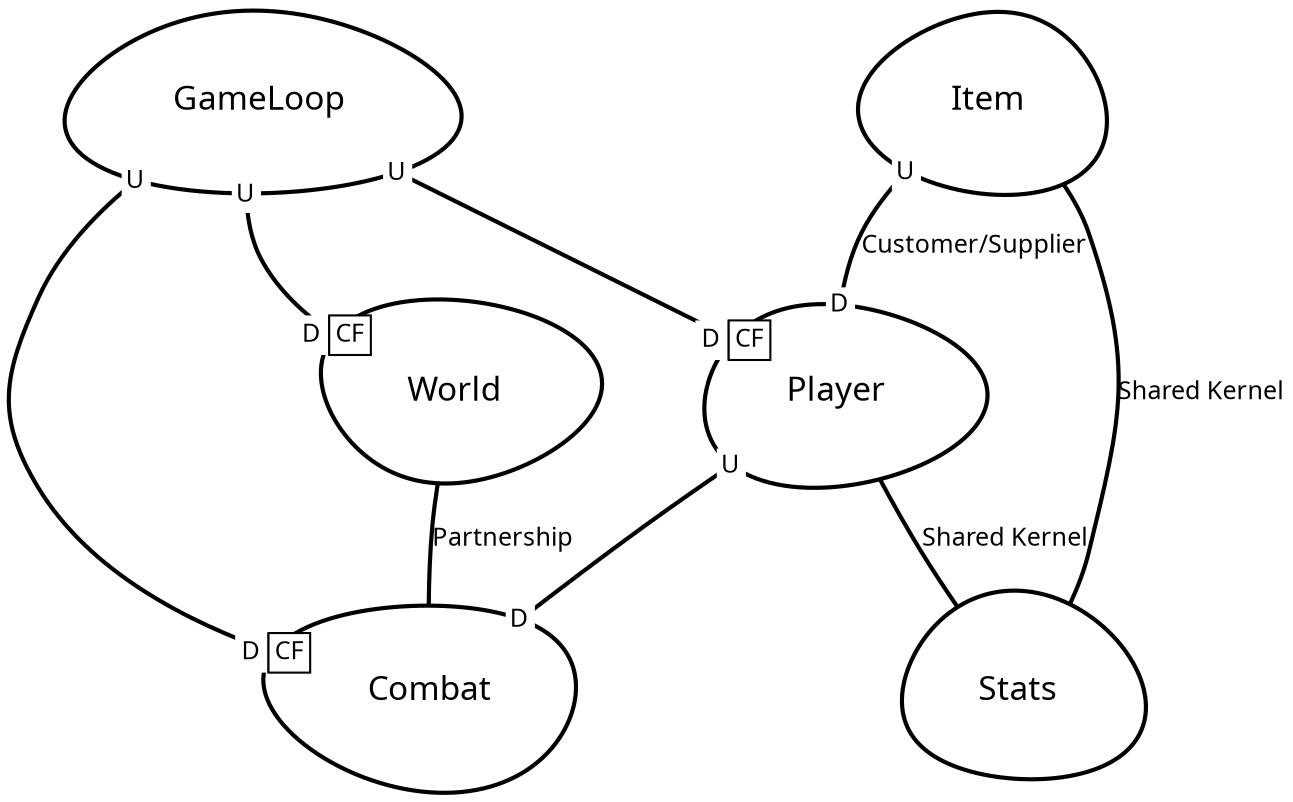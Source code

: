 digraph "ContextMapGraph" {
graph ["imagepath"="/tmp/GraphvizJava"]
"Combat" ["margin"="0.3","orientation"="311","shape"="egg","fontsize"="16","style"="bold","label"="Combat\n","fontname"="sans-serif"]
"GameLoop" ["margin"="0.3","orientation"="6","shape"="egg","fontsize"="16","style"="bold","label"="GameLoop\n","fontname"="sans-serif"]
"World" ["margin"="0.3","orientation"="165","shape"="egg","fontsize"="16","style"="bold","label"="World\n","fontname"="sans-serif"]
"Player" ["margin"="0.3","orientation"="25","shape"="egg","fontsize"="16","style"="bold","label"="Player\n","fontname"="sans-serif"]
"Stats" ["margin"="0.3","orientation"="122","shape"="egg","fontsize"="16","style"="bold","label"="Stats\n","fontname"="sans-serif"]
"Item" ["margin"="0.3","orientation"="343","shape"="egg","fontsize"="16","style"="bold","label"="Item\n","fontname"="sans-serif"]
"GameLoop" -> "World" ["headlabel"=<<table cellspacing="0" cellborder="1" border="0">
<tr><td bgcolor="white" sides="r">D</td><td sides="trbl" bgcolor="white"><font>CF</font></td></tr>
</table>>,"labeldistance"="0","fontsize"="12","taillabel"=<<table cellspacing="0" cellborder="0" border="0">
<tr><td bgcolor="white">U</td></tr>
</table>>,"style"="bold","label"="                                        ","dir"="none","fontname"="sans-serif"]
"GameLoop" -> "Combat" ["headlabel"=<<table cellspacing="0" cellborder="1" border="0">
<tr><td bgcolor="white" sides="r">D</td><td sides="trbl" bgcolor="white"><font>CF</font></td></tr>
</table>>,"labeldistance"="0","fontsize"="12","taillabel"=<<table cellspacing="0" cellborder="0" border="0">
<tr><td bgcolor="white">U</td></tr>
</table>>,"style"="bold","label"="                                        ","dir"="none","fontname"="sans-serif"]
"GameLoop" -> "Player" ["headlabel"=<<table cellspacing="0" cellborder="1" border="0">
<tr><td bgcolor="white" sides="r">D</td><td sides="trbl" bgcolor="white"><font>CF</font></td></tr>
</table>>,"labeldistance"="0","fontsize"="12","taillabel"=<<table cellspacing="0" cellborder="0" border="0">
<tr><td bgcolor="white">U</td></tr>
</table>>,"style"="bold","label"="                                        ","dir"="none","fontname"="sans-serif"]
"World" -> "Combat" ["fontsize"="12","style"="bold","label"="Partnership","dir"="none","fontname"="sans-serif"]
"Player" -> "Combat" ["headlabel"=<<table cellspacing="0" cellborder="0" border="0">
<tr><td bgcolor="white">D</td></tr>
</table>>,"labeldistance"="0","fontsize"="12","taillabel"=<<table cellspacing="0" cellborder="0" border="0">
<tr><td bgcolor="white">U</td></tr>
</table>>,"style"="bold","label"="                                        ","dir"="none","fontname"="sans-serif"]
"Player" -> "Stats" ["fontsize"="12","style"="bold","label"="Shared Kernel","dir"="none","fontname"="sans-serif"]
"Item" -> "Player" ["headlabel"=<<table cellspacing="0" cellborder="0" border="0">
<tr><td bgcolor="white">D</td></tr>
</table>>,"labeldistance"="0","fontsize"="12","taillabel"=<<table cellspacing="0" cellborder="0" border="0">
<tr><td bgcolor="white">U</td></tr>
</table>>,"style"="bold","label"="Customer/Supplier","dir"="none","fontname"="sans-serif"]
"Item" -> "Stats" ["fontsize"="12","style"="bold","label"="Shared Kernel","dir"="none","fontname"="sans-serif"]
}